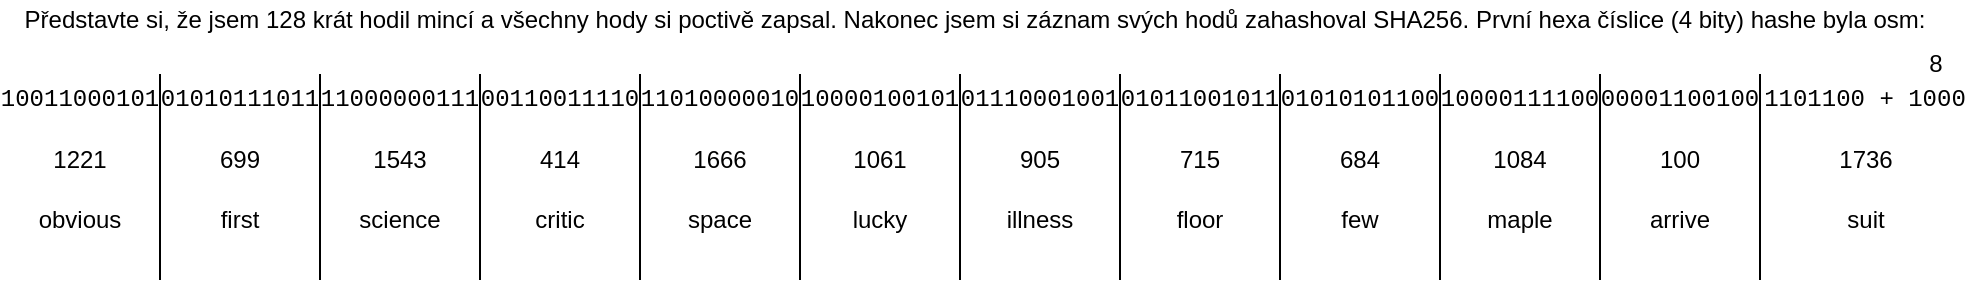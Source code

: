 <mxfile version="14.5.1" type="device"><diagram id="JGuF3mwScQwDgo-cANri" name="Stránka-"><mxGraphModel dx="1088" dy="880" grid="1" gridSize="5" guides="1" tooltips="1" connect="1" arrows="1" fold="1" page="1" pageScale="1" pageWidth="1169" pageHeight="827" math="0" shadow="0"><root><mxCell id="0"/><mxCell id="1" parent="0"/><mxCell id="6bKjyZ2Zaf_R2gU9taPF-2" value="Představte si, že jsem 128 krát hodil mincí a všechny hody si poctivě zapsal. Nakonec jsem si záznam svých hodů zahashoval SHA256. První hexa číslice (4 bity) hashe byla osm:" style="text;html=1;strokeColor=none;fillColor=none;align=center;verticalAlign=middle;whiteSpace=wrap;rounded=0;" parent="1" vertex="1"><mxGeometry x="35" y="68" width="975" height="20" as="geometry"/></mxCell><mxCell id="6bKjyZ2Zaf_R2gU9taPF-3" value="8" style="text;html=1;strokeColor=none;fillColor=none;align=center;verticalAlign=middle;whiteSpace=wrap;rounded=0;" parent="1" vertex="1"><mxGeometry x="988" y="90" width="30" height="20" as="geometry"/></mxCell><mxCell id="6bKjyZ2Zaf_R2gU9taPF-4" value="" style="endArrow=none;html=1;" parent="1" edge="1"><mxGeometry width="50" height="50" relative="1" as="geometry"><mxPoint x="115" y="208" as="sourcePoint"/><mxPoint x="115" y="105" as="targetPoint"/></mxGeometry></mxCell><mxCell id="6bKjyZ2Zaf_R2gU9taPF-5" value="" style="endArrow=none;html=1;" parent="1" edge="1"><mxGeometry width="50" height="50" relative="1" as="geometry"><mxPoint x="195" y="208" as="sourcePoint"/><mxPoint x="195" y="105" as="targetPoint"/></mxGeometry></mxCell><mxCell id="6bKjyZ2Zaf_R2gU9taPF-7" value="" style="endArrow=none;html=1;" parent="1" edge="1"><mxGeometry width="50" height="50" relative="1" as="geometry"><mxPoint x="275" y="208" as="sourcePoint"/><mxPoint x="275" y="105" as="targetPoint"/></mxGeometry></mxCell><mxCell id="6bKjyZ2Zaf_R2gU9taPF-8" value="" style="endArrow=none;html=1;" parent="1" edge="1"><mxGeometry width="50" height="50" relative="1" as="geometry"><mxPoint x="355" y="208" as="sourcePoint"/><mxPoint x="355" y="105" as="targetPoint"/></mxGeometry></mxCell><mxCell id="6bKjyZ2Zaf_R2gU9taPF-9" value="" style="endArrow=none;html=1;" parent="1" edge="1"><mxGeometry width="50" height="50" relative="1" as="geometry"><mxPoint x="435" y="208" as="sourcePoint"/><mxPoint x="435" y="105" as="targetPoint"/></mxGeometry></mxCell><mxCell id="6bKjyZ2Zaf_R2gU9taPF-10" value="" style="endArrow=none;html=1;" parent="1" edge="1"><mxGeometry width="50" height="50" relative="1" as="geometry"><mxPoint x="515" y="208" as="sourcePoint"/><mxPoint x="515" y="105" as="targetPoint"/></mxGeometry></mxCell><mxCell id="6bKjyZ2Zaf_R2gU9taPF-11" value="" style="endArrow=none;html=1;" parent="1" edge="1"><mxGeometry width="50" height="50" relative="1" as="geometry"><mxPoint x="595" y="208" as="sourcePoint"/><mxPoint x="595" y="105" as="targetPoint"/></mxGeometry></mxCell><mxCell id="6bKjyZ2Zaf_R2gU9taPF-12" value="" style="endArrow=none;html=1;" parent="1" edge="1"><mxGeometry width="50" height="50" relative="1" as="geometry"><mxPoint x="675" y="208" as="sourcePoint"/><mxPoint x="675" y="105" as="targetPoint"/></mxGeometry></mxCell><mxCell id="6bKjyZ2Zaf_R2gU9taPF-13" value="" style="endArrow=none;html=1;" parent="1" edge="1"><mxGeometry width="50" height="50" relative="1" as="geometry"><mxPoint x="755" y="208" as="sourcePoint"/><mxPoint x="755" y="105" as="targetPoint"/></mxGeometry></mxCell><mxCell id="6bKjyZ2Zaf_R2gU9taPF-14" value="" style="endArrow=none;html=1;" parent="1" edge="1"><mxGeometry width="50" height="50" relative="1" as="geometry"><mxPoint x="835" y="208" as="sourcePoint"/><mxPoint x="835" y="105" as="targetPoint"/></mxGeometry></mxCell><mxCell id="6bKjyZ2Zaf_R2gU9taPF-15" value="" style="endArrow=none;html=1;" parent="1" edge="1"><mxGeometry width="50" height="50" relative="1" as="geometry"><mxPoint x="915" y="208" as="sourcePoint"/><mxPoint x="915" y="105" as="targetPoint"/></mxGeometry></mxCell><mxCell id="6bKjyZ2Zaf_R2gU9taPF-16" value="1221" style="text;html=1;strokeColor=none;fillColor=none;align=center;verticalAlign=middle;whiteSpace=wrap;rounded=0;" parent="1" vertex="1"><mxGeometry x="40" y="138" width="70" height="20" as="geometry"/></mxCell><mxCell id="6bKjyZ2Zaf_R2gU9taPF-17" value="699" style="text;html=1;strokeColor=none;fillColor=none;align=center;verticalAlign=middle;whiteSpace=wrap;rounded=0;" parent="1" vertex="1"><mxGeometry x="120" y="138" width="70" height="20" as="geometry"/></mxCell><mxCell id="6bKjyZ2Zaf_R2gU9taPF-18" value="1543" style="text;html=1;strokeColor=none;fillColor=none;align=center;verticalAlign=middle;whiteSpace=wrap;rounded=0;" parent="1" vertex="1"><mxGeometry x="200" y="138" width="70" height="20" as="geometry"/></mxCell><mxCell id="6bKjyZ2Zaf_R2gU9taPF-19" value="414" style="text;html=1;strokeColor=none;fillColor=none;align=center;verticalAlign=middle;whiteSpace=wrap;rounded=0;" parent="1" vertex="1"><mxGeometry x="280" y="138" width="70" height="20" as="geometry"/></mxCell><mxCell id="6bKjyZ2Zaf_R2gU9taPF-20" value="1666" style="text;html=1;strokeColor=none;fillColor=none;align=center;verticalAlign=middle;whiteSpace=wrap;rounded=0;" parent="1" vertex="1"><mxGeometry x="360" y="138" width="70" height="20" as="geometry"/></mxCell><mxCell id="6bKjyZ2Zaf_R2gU9taPF-21" value="1061" style="text;html=1;strokeColor=none;fillColor=none;align=center;verticalAlign=middle;whiteSpace=wrap;rounded=0;" parent="1" vertex="1"><mxGeometry x="440" y="138" width="70" height="20" as="geometry"/></mxCell><mxCell id="6bKjyZ2Zaf_R2gU9taPF-22" value="905" style="text;html=1;strokeColor=none;fillColor=none;align=center;verticalAlign=middle;whiteSpace=wrap;rounded=0;" parent="1" vertex="1"><mxGeometry x="520" y="138" width="70" height="20" as="geometry"/></mxCell><mxCell id="6bKjyZ2Zaf_R2gU9taPF-23" value="715" style="text;html=1;strokeColor=none;fillColor=none;align=center;verticalAlign=middle;whiteSpace=wrap;rounded=0;" parent="1" vertex="1"><mxGeometry x="600" y="138" width="70" height="20" as="geometry"/></mxCell><mxCell id="6bKjyZ2Zaf_R2gU9taPF-24" value="684" style="text;html=1;strokeColor=none;fillColor=none;align=center;verticalAlign=middle;whiteSpace=wrap;rounded=0;" parent="1" vertex="1"><mxGeometry x="680" y="138" width="70" height="20" as="geometry"/></mxCell><mxCell id="6bKjyZ2Zaf_R2gU9taPF-25" value="1084" style="text;html=1;strokeColor=none;fillColor=none;align=center;verticalAlign=middle;whiteSpace=wrap;rounded=0;" parent="1" vertex="1"><mxGeometry x="760" y="138" width="70" height="20" as="geometry"/></mxCell><mxCell id="6bKjyZ2Zaf_R2gU9taPF-26" value="100" style="text;html=1;strokeColor=none;fillColor=none;align=center;verticalAlign=middle;whiteSpace=wrap;rounded=0;" parent="1" vertex="1"><mxGeometry x="840" y="138" width="70" height="20" as="geometry"/></mxCell><mxCell id="6bKjyZ2Zaf_R2gU9taPF-27" value="1736" style="text;html=1;strokeColor=none;fillColor=none;align=center;verticalAlign=middle;whiteSpace=wrap;rounded=0;" parent="1" vertex="1"><mxGeometry x="932.5" y="138" width="70" height="20" as="geometry"/></mxCell><mxCell id="6bKjyZ2Zaf_R2gU9taPF-28" value="obvious" style="text;html=1;strokeColor=none;fillColor=none;align=center;verticalAlign=middle;whiteSpace=wrap;rounded=0;" parent="1" vertex="1"><mxGeometry x="40" y="168" width="70" height="20" as="geometry"/></mxCell><mxCell id="6bKjyZ2Zaf_R2gU9taPF-29" value="first" style="text;html=1;strokeColor=none;fillColor=none;align=center;verticalAlign=middle;whiteSpace=wrap;rounded=0;" parent="1" vertex="1"><mxGeometry x="120" y="168" width="70" height="20" as="geometry"/></mxCell><mxCell id="6bKjyZ2Zaf_R2gU9taPF-30" value="science" style="text;html=1;strokeColor=none;fillColor=none;align=center;verticalAlign=middle;whiteSpace=wrap;rounded=0;" parent="1" vertex="1"><mxGeometry x="200" y="168" width="70" height="20" as="geometry"/></mxCell><mxCell id="6bKjyZ2Zaf_R2gU9taPF-31" value="critic" style="text;html=1;strokeColor=none;fillColor=none;align=center;verticalAlign=middle;whiteSpace=wrap;rounded=0;" parent="1" vertex="1"><mxGeometry x="280" y="168" width="70" height="20" as="geometry"/></mxCell><mxCell id="6bKjyZ2Zaf_R2gU9taPF-32" value="space" style="text;html=1;strokeColor=none;fillColor=none;align=center;verticalAlign=middle;whiteSpace=wrap;rounded=0;" parent="1" vertex="1"><mxGeometry x="360" y="168" width="70" height="20" as="geometry"/></mxCell><mxCell id="6bKjyZ2Zaf_R2gU9taPF-33" value="lucky" style="text;html=1;strokeColor=none;fillColor=none;align=center;verticalAlign=middle;whiteSpace=wrap;rounded=0;" parent="1" vertex="1"><mxGeometry x="440" y="168" width="70" height="20" as="geometry"/></mxCell><mxCell id="6bKjyZ2Zaf_R2gU9taPF-34" value="illness" style="text;html=1;strokeColor=none;fillColor=none;align=center;verticalAlign=middle;whiteSpace=wrap;rounded=0;" parent="1" vertex="1"><mxGeometry x="520" y="168" width="70" height="20" as="geometry"/></mxCell><mxCell id="6bKjyZ2Zaf_R2gU9taPF-35" value="floor" style="text;html=1;strokeColor=none;fillColor=none;align=center;verticalAlign=middle;whiteSpace=wrap;rounded=0;" parent="1" vertex="1"><mxGeometry x="600" y="168" width="70" height="20" as="geometry"/></mxCell><mxCell id="6bKjyZ2Zaf_R2gU9taPF-36" value="few" style="text;html=1;strokeColor=none;fillColor=none;align=center;verticalAlign=middle;whiteSpace=wrap;rounded=0;" parent="1" vertex="1"><mxGeometry x="680" y="168" width="70" height="20" as="geometry"/></mxCell><mxCell id="6bKjyZ2Zaf_R2gU9taPF-37" value="maple" style="text;html=1;strokeColor=none;fillColor=none;align=center;verticalAlign=middle;whiteSpace=wrap;rounded=0;" parent="1" vertex="1"><mxGeometry x="760" y="168" width="70" height="20" as="geometry"/></mxCell><mxCell id="6bKjyZ2Zaf_R2gU9taPF-38" value="arrive" style="text;html=1;strokeColor=none;fillColor=none;align=center;verticalAlign=middle;whiteSpace=wrap;rounded=0;" parent="1" vertex="1"><mxGeometry x="840" y="168" width="70" height="20" as="geometry"/></mxCell><mxCell id="6bKjyZ2Zaf_R2gU9taPF-39" value="suit" style="text;html=1;strokeColor=none;fillColor=none;align=center;verticalAlign=middle;whiteSpace=wrap;rounded=0;" parent="1" vertex="1"><mxGeometry x="932.5" y="168" width="70" height="20" as="geometry"/></mxCell><mxCell id="6bKjyZ2Zaf_R2gU9taPF-41" value="10011000101" style="text;html=1;strokeColor=none;fillColor=none;align=center;verticalAlign=middle;whiteSpace=wrap;rounded=0;fontFamily=Courier;" parent="1" vertex="1"><mxGeometry x="35" y="108" width="80" height="20" as="geometry"/></mxCell><mxCell id="6bKjyZ2Zaf_R2gU9taPF-42" value="&lt;font&gt;01010111011&lt;/font&gt;" style="text;html=1;strokeColor=none;fillColor=none;align=center;verticalAlign=middle;whiteSpace=wrap;rounded=0;fontFamily=Courier;" parent="1" vertex="1"><mxGeometry x="115" y="108" width="80" height="20" as="geometry"/></mxCell><mxCell id="6bKjyZ2Zaf_R2gU9taPF-43" value="11000000111" style="text;html=1;strokeColor=none;fillColor=none;align=center;verticalAlign=middle;whiteSpace=wrap;rounded=0;fontFamily=Courier;" parent="1" vertex="1"><mxGeometry x="195" y="108" width="80" height="20" as="geometry"/></mxCell><mxCell id="6bKjyZ2Zaf_R2gU9taPF-44" value="00110011110" style="text;html=1;strokeColor=none;fillColor=none;align=center;verticalAlign=middle;whiteSpace=wrap;rounded=0;fontFamily=Courier;" parent="1" vertex="1"><mxGeometry x="275" y="108" width="80" height="20" as="geometry"/></mxCell><mxCell id="6bKjyZ2Zaf_R2gU9taPF-45" value="11010000010" style="text;html=1;strokeColor=none;fillColor=none;align=center;verticalAlign=middle;whiteSpace=wrap;rounded=0;fontFamily=Courier;" parent="1" vertex="1"><mxGeometry x="355" y="108" width="80" height="20" as="geometry"/></mxCell><mxCell id="6bKjyZ2Zaf_R2gU9taPF-46" value="10000100101" style="text;html=1;strokeColor=none;fillColor=none;align=center;verticalAlign=middle;whiteSpace=wrap;rounded=0;fontFamily=Courier;" parent="1" vertex="1"><mxGeometry x="435" y="108" width="80" height="20" as="geometry"/></mxCell><mxCell id="6bKjyZ2Zaf_R2gU9taPF-47" value="01110001001" style="text;html=1;strokeColor=none;fillColor=none;align=center;verticalAlign=middle;whiteSpace=wrap;rounded=0;fontFamily=Courier;" parent="1" vertex="1"><mxGeometry x="515" y="108" width="80" height="20" as="geometry"/></mxCell><mxCell id="6bKjyZ2Zaf_R2gU9taPF-48" value="01011001011" style="text;html=1;strokeColor=none;fillColor=none;align=center;verticalAlign=middle;whiteSpace=wrap;rounded=0;fontFamily=Courier;" parent="1" vertex="1"><mxGeometry x="595" y="108" width="80" height="20" as="geometry"/></mxCell><mxCell id="6bKjyZ2Zaf_R2gU9taPF-49" value="01010101100" style="text;html=1;strokeColor=none;fillColor=none;align=center;verticalAlign=middle;whiteSpace=wrap;rounded=0;fontFamily=Courier;" parent="1" vertex="1"><mxGeometry x="675" y="108" width="80" height="20" as="geometry"/></mxCell><mxCell id="6bKjyZ2Zaf_R2gU9taPF-50" value="10000111100" style="text;html=1;strokeColor=none;fillColor=none;align=center;verticalAlign=middle;whiteSpace=wrap;rounded=0;fontFamily=Courier;" parent="1" vertex="1"><mxGeometry x="755" y="108" width="80" height="20" as="geometry"/></mxCell><mxCell id="6bKjyZ2Zaf_R2gU9taPF-51" value="00001100100" style="text;html=1;strokeColor=none;fillColor=none;align=center;verticalAlign=middle;whiteSpace=wrap;rounded=0;fontFamily=Courier;" parent="1" vertex="1"><mxGeometry x="835" y="108" width="80" height="20" as="geometry"/></mxCell><mxCell id="6bKjyZ2Zaf_R2gU9taPF-52" value="1101100 + 1000" style="text;html=1;strokeColor=none;fillColor=none;align=center;verticalAlign=middle;whiteSpace=wrap;rounded=0;fontFamily=Courier;" parent="1" vertex="1"><mxGeometry x="915" y="108" width="105" height="20" as="geometry"/></mxCell></root></mxGraphModel></diagram></mxfile>